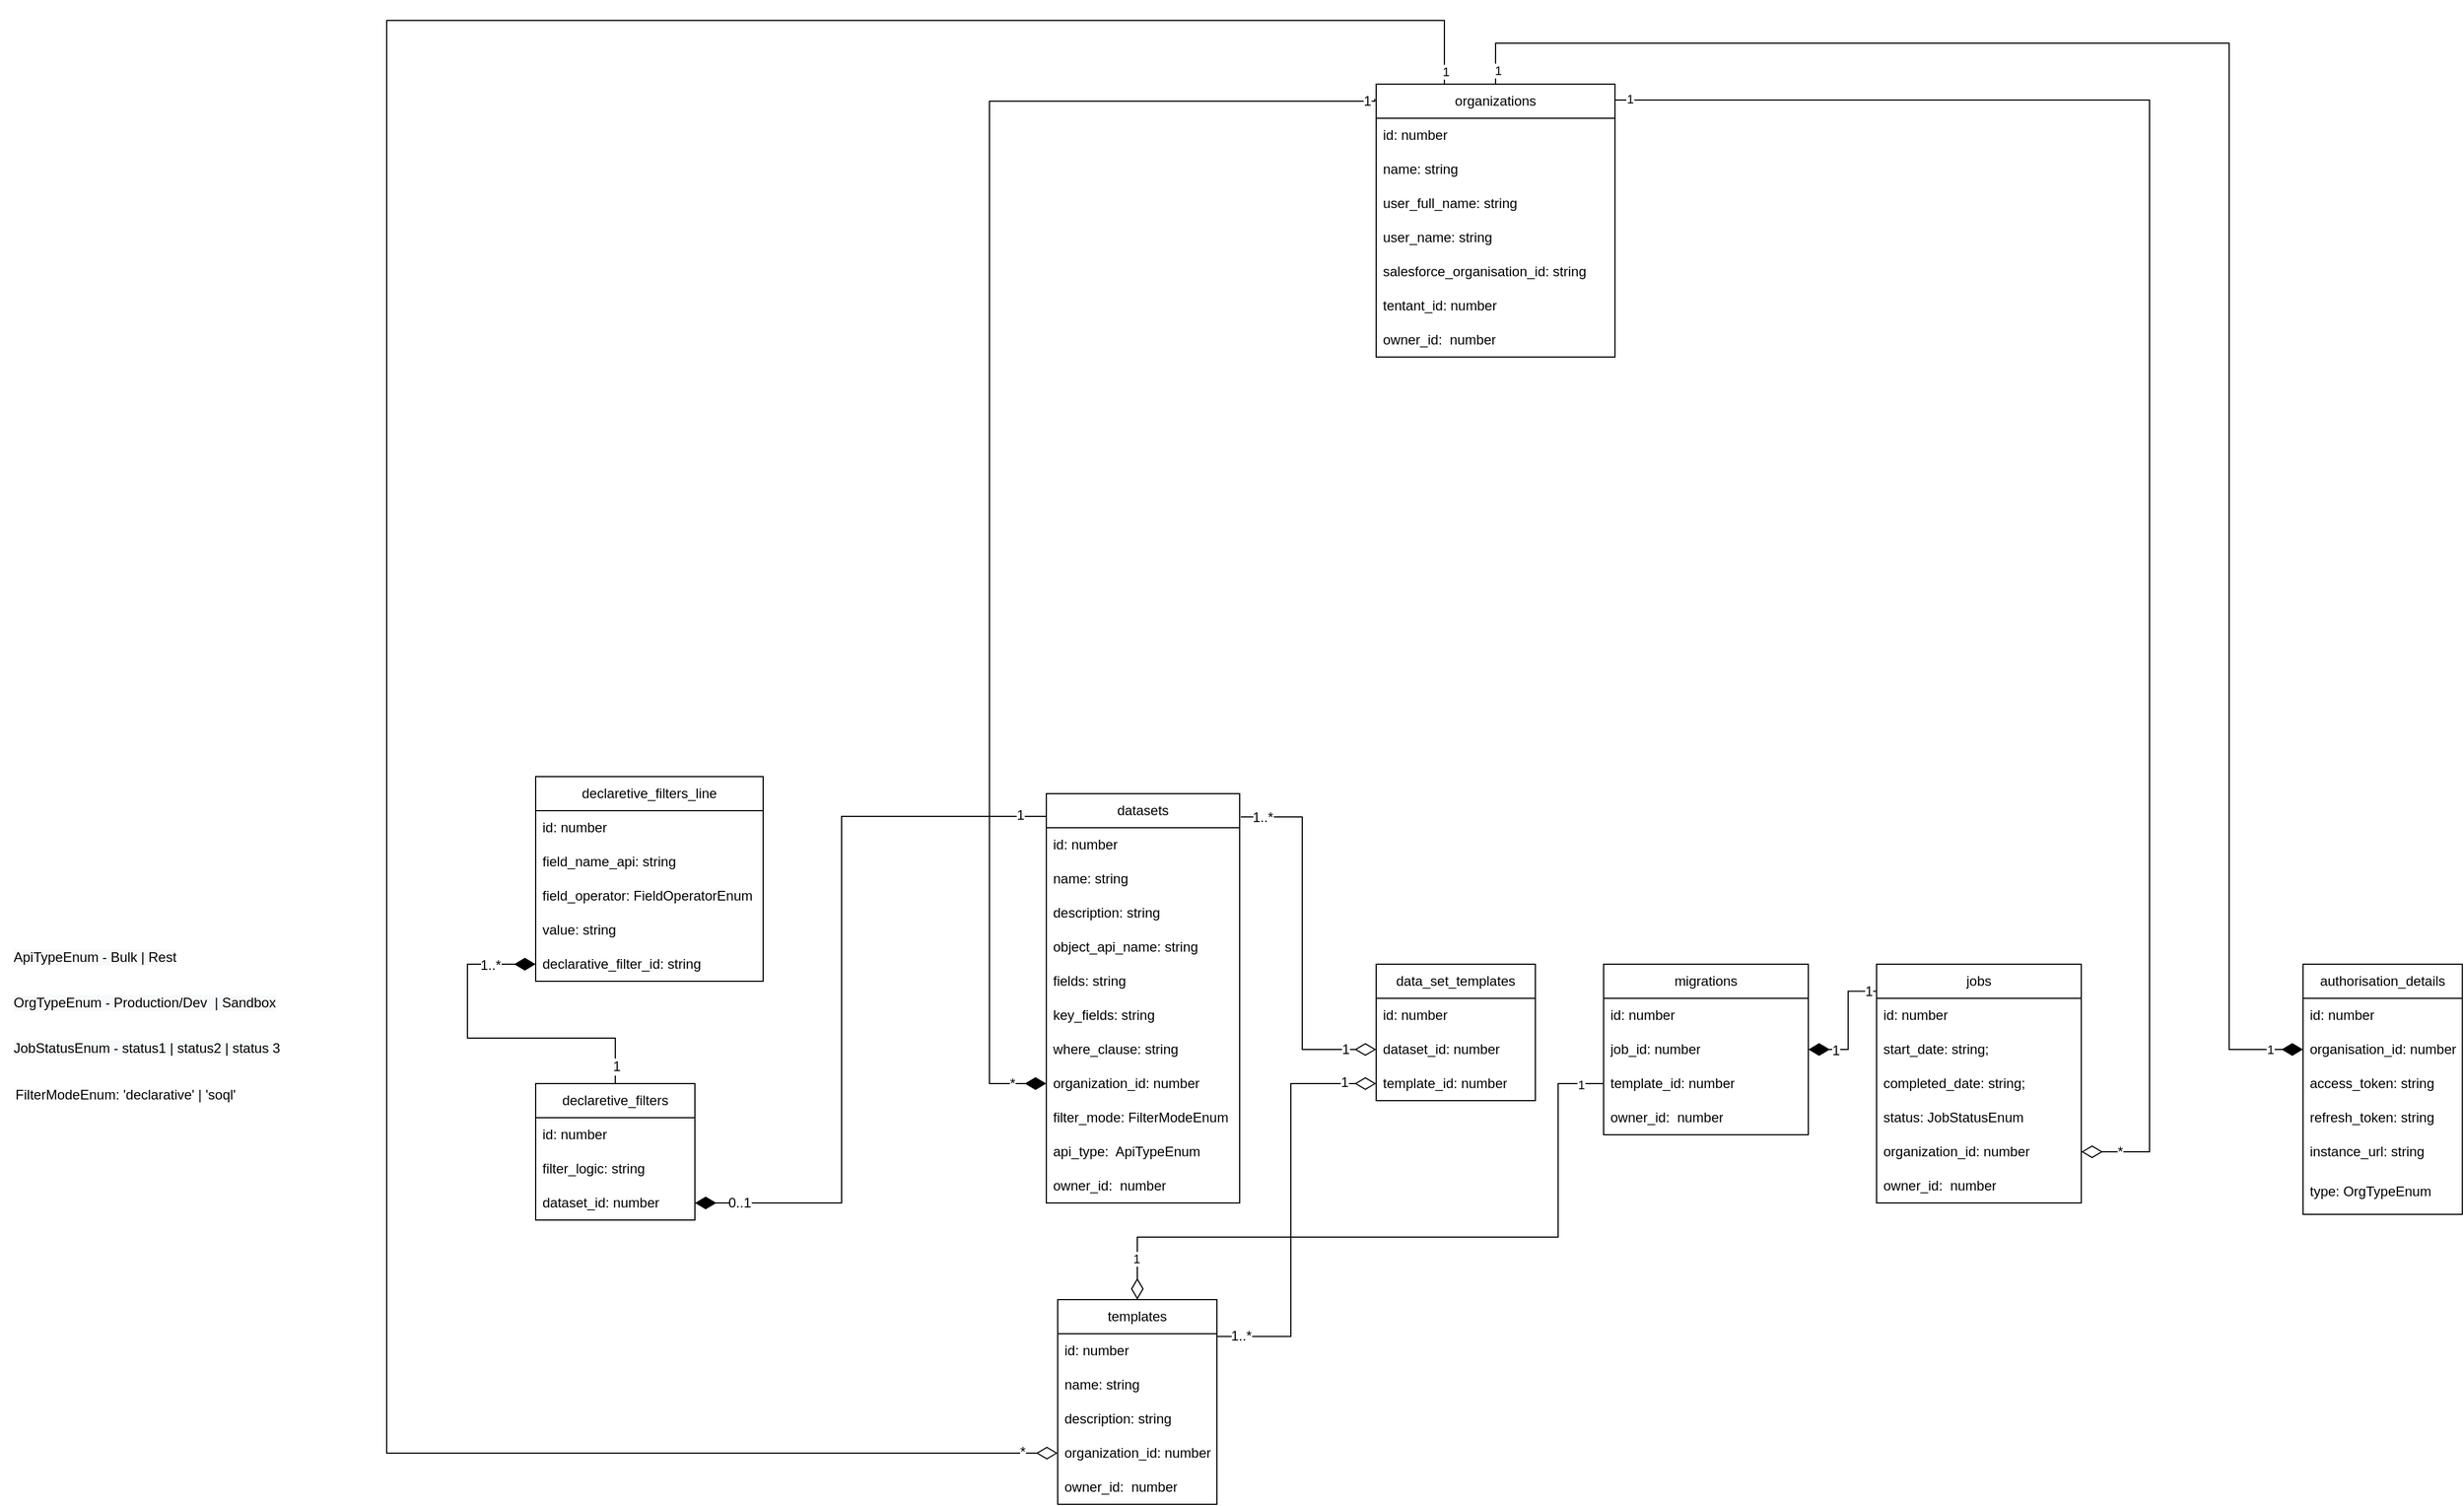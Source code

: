 <mxfile version="20.5.3" type="github">
  <diagram name="Page-1" id="e7e014a7-5840-1c2e-5031-d8a46d1fe8dd">
    <mxGraphModel dx="3835" dy="4944" grid="1" gridSize="10" guides="1" tooltips="1" connect="1" arrows="1" fold="1" page="1" pageScale="1" pageWidth="1169" pageHeight="826" background="#FFFFFF" math="0" shadow="0">
      <root>
        <mxCell id="0" />
        <mxCell id="1" parent="0" />
        <mxCell id="zXjXQGAB1eJmzjoNLeGS-54" style="edgeStyle=orthogonalEdgeStyle;rounded=0;orthogonalLoop=1;jettySize=auto;html=1;entryX=0;entryY=0.5;entryDx=0;entryDy=0;exitX=1.006;exitY=0.057;exitDx=0;exitDy=0;exitPerimeter=0;endArrow=diamondThin;endFill=0;endSize=16;" parent="1" source="zXjXQGAB1eJmzjoNLeGS-1" target="zXjXQGAB1eJmzjoNLeGS-10" edge="1">
          <mxGeometry relative="1" as="geometry" />
        </mxCell>
        <mxCell id="zXjXQGAB1eJmzjoNLeGS-259" value="1" style="edgeLabel;html=1;align=center;verticalAlign=middle;resizable=0;points=[];fontSize=12;" parent="zXjXQGAB1eJmzjoNLeGS-54" vertex="1" connectable="0">
          <mxGeometry x="0.83" relative="1" as="geometry">
            <mxPoint as="offset" />
          </mxGeometry>
        </mxCell>
        <mxCell id="zXjXQGAB1eJmzjoNLeGS-265" value="1..*" style="edgeLabel;html=1;align=center;verticalAlign=middle;resizable=0;points=[];fontSize=12;" parent="zXjXQGAB1eJmzjoNLeGS-54" vertex="1" connectable="0">
          <mxGeometry x="-0.936" relative="1" as="geometry">
            <mxPoint x="8" as="offset" />
          </mxGeometry>
        </mxCell>
        <mxCell id="zXjXQGAB1eJmzjoNLeGS-239" style="edgeStyle=orthogonalEdgeStyle;rounded=0;orthogonalLoop=1;jettySize=auto;html=1;entryX=1;entryY=0.5;entryDx=0;entryDy=0;strokeWidth=1;fontSize=12;endArrow=diamondThin;endFill=1;endSize=16;" parent="1" source="zXjXQGAB1eJmzjoNLeGS-1" target="zXjXQGAB1eJmzjoNLeGS-218" edge="1">
          <mxGeometry relative="1" as="geometry">
            <Array as="points">
              <mxPoint x="-840" y="-2610" />
              <mxPoint x="-840" y="-2270" />
            </Array>
          </mxGeometry>
        </mxCell>
        <mxCell id="zXjXQGAB1eJmzjoNLeGS-263" value="0..1" style="edgeLabel;html=1;align=center;verticalAlign=middle;resizable=0;points=[];fontSize=12;" parent="zXjXQGAB1eJmzjoNLeGS-239" vertex="1" connectable="0">
          <mxGeometry x="0.868" y="-1" relative="1" as="geometry">
            <mxPoint x="-4" y="1" as="offset" />
          </mxGeometry>
        </mxCell>
        <mxCell id="zXjXQGAB1eJmzjoNLeGS-264" value="1" style="edgeLabel;html=1;align=center;verticalAlign=middle;resizable=0;points=[];fontSize=12;" parent="zXjXQGAB1eJmzjoNLeGS-239" vertex="1" connectable="0">
          <mxGeometry x="-0.898" y="-1" relative="1" as="geometry">
            <mxPoint x="10" as="offset" />
          </mxGeometry>
        </mxCell>
        <mxCell id="zXjXQGAB1eJmzjoNLeGS-1" value="datasets" style="swimlane;fontStyle=0;childLayout=stackLayout;horizontal=1;startSize=30;horizontalStack=0;resizeParent=1;resizeParentMax=0;resizeLast=0;collapsible=1;marginBottom=0;whiteSpace=wrap;html=1;strokeColor=default;" parent="1" vertex="1">
          <mxGeometry x="-660" y="-2630" width="170" height="360" as="geometry">
            <mxRectangle x="-750" y="-2430" width="180" height="30" as="alternateBounds" />
          </mxGeometry>
        </mxCell>
        <mxCell id="zXjXQGAB1eJmzjoNLeGS-3" value="id: number" style="text;strokeColor=none;fillColor=none;align=left;verticalAlign=middle;spacingLeft=4;spacingRight=4;overflow=hidden;points=[[0,0.5],[1,0.5]];portConstraint=eastwest;rotatable=0;whiteSpace=wrap;html=1;" parent="zXjXQGAB1eJmzjoNLeGS-1" vertex="1">
          <mxGeometry y="30" width="170" height="30" as="geometry" />
        </mxCell>
        <mxCell id="zXjXQGAB1eJmzjoNLeGS-4" value="name: string" style="text;strokeColor=none;fillColor=none;align=left;verticalAlign=middle;spacingLeft=4;spacingRight=4;overflow=hidden;points=[[0,0.5],[1,0.5]];portConstraint=eastwest;rotatable=0;whiteSpace=wrap;html=1;" parent="zXjXQGAB1eJmzjoNLeGS-1" vertex="1">
          <mxGeometry y="60" width="170" height="30" as="geometry" />
        </mxCell>
        <mxCell id="zXjXQGAB1eJmzjoNLeGS-35" value="description: string" style="text;strokeColor=none;fillColor=none;align=left;verticalAlign=middle;spacingLeft=4;spacingRight=4;overflow=hidden;points=[[0,0.5],[1,0.5]];portConstraint=eastwest;rotatable=0;whiteSpace=wrap;html=1;" parent="zXjXQGAB1eJmzjoNLeGS-1" vertex="1">
          <mxGeometry y="90" width="170" height="30" as="geometry" />
        </mxCell>
        <mxCell id="zXjXQGAB1eJmzjoNLeGS-34" value="object_api_name: string&amp;nbsp;" style="text;strokeColor=none;fillColor=none;align=left;verticalAlign=middle;spacingLeft=4;spacingRight=4;overflow=hidden;points=[[0,0.5],[1,0.5]];portConstraint=eastwest;rotatable=0;whiteSpace=wrap;html=1;" parent="zXjXQGAB1eJmzjoNLeGS-1" vertex="1">
          <mxGeometry y="120" width="170" height="30" as="geometry" />
        </mxCell>
        <mxCell id="zXjXQGAB1eJmzjoNLeGS-32" value="fields: string" style="text;strokeColor=none;fillColor=none;align=left;verticalAlign=middle;spacingLeft=4;spacingRight=4;overflow=hidden;points=[[0,0.5],[1,0.5]];portConstraint=eastwest;rotatable=0;whiteSpace=wrap;html=1;" parent="zXjXQGAB1eJmzjoNLeGS-1" vertex="1">
          <mxGeometry y="150" width="170" height="30" as="geometry" />
        </mxCell>
        <mxCell id="zXjXQGAB1eJmzjoNLeGS-214" value="key_fields: string" style="text;strokeColor=none;fillColor=none;align=left;verticalAlign=middle;spacingLeft=4;spacingRight=4;overflow=hidden;points=[[0,0.5],[1,0.5]];portConstraint=eastwest;rotatable=0;whiteSpace=wrap;html=1;" parent="zXjXQGAB1eJmzjoNLeGS-1" vertex="1">
          <mxGeometry y="180" width="170" height="30" as="geometry" />
        </mxCell>
        <mxCell id="zXjXQGAB1eJmzjoNLeGS-36" value="where_clause: string" style="text;strokeColor=none;fillColor=none;align=left;verticalAlign=middle;spacingLeft=4;spacingRight=4;overflow=hidden;points=[[0,0.5],[1,0.5]];portConstraint=eastwest;rotatable=0;whiteSpace=wrap;html=1;" parent="zXjXQGAB1eJmzjoNLeGS-1" vertex="1">
          <mxGeometry y="210" width="170" height="30" as="geometry" />
        </mxCell>
        <mxCell id="zXjXQGAB1eJmzjoNLeGS-76" value="organization_id: number" style="text;strokeColor=none;fillColor=none;align=left;verticalAlign=middle;spacingLeft=4;spacingRight=4;overflow=hidden;points=[[0,0.5],[1,0.5]];portConstraint=eastwest;rotatable=0;whiteSpace=wrap;html=1;" parent="zXjXQGAB1eJmzjoNLeGS-1" vertex="1">
          <mxGeometry y="240" width="170" height="30" as="geometry" />
        </mxCell>
        <mxCell id="zXjXQGAB1eJmzjoNLeGS-43" value="filter_mode: FilterModeEnum" style="text;strokeColor=none;fillColor=none;align=left;verticalAlign=middle;spacingLeft=4;spacingRight=4;overflow=hidden;points=[[0,0.5],[1,0.5]];portConstraint=eastwest;rotatable=0;whiteSpace=wrap;html=1;" parent="zXjXQGAB1eJmzjoNLeGS-1" vertex="1">
          <mxGeometry y="270" width="170" height="30" as="geometry" />
        </mxCell>
        <mxCell id="zXjXQGAB1eJmzjoNLeGS-38" value="api_type:&amp;nbsp; ApiTypeEnum" style="text;strokeColor=none;fillColor=none;align=left;verticalAlign=middle;spacingLeft=4;spacingRight=4;overflow=hidden;points=[[0,0.5],[1,0.5]];portConstraint=eastwest;rotatable=0;whiteSpace=wrap;html=1;" parent="zXjXQGAB1eJmzjoNLeGS-1" vertex="1">
          <mxGeometry y="300" width="170" height="30" as="geometry" />
        </mxCell>
        <mxCell id="zXjXQGAB1eJmzjoNLeGS-188" value="owner_id:&amp;nbsp; number" style="text;strokeColor=none;fillColor=none;align=left;verticalAlign=middle;spacingLeft=4;spacingRight=4;overflow=hidden;points=[[0,0.5],[1,0.5]];portConstraint=eastwest;rotatable=0;whiteSpace=wrap;html=1;" parent="zXjXQGAB1eJmzjoNLeGS-1" vertex="1">
          <mxGeometry y="330" width="170" height="30" as="geometry" />
        </mxCell>
        <mxCell id="zXjXQGAB1eJmzjoNLeGS-55" style="edgeStyle=orthogonalEdgeStyle;rounded=0;orthogonalLoop=1;jettySize=auto;html=1;entryX=0;entryY=0.5;entryDx=0;entryDy=0;exitX=0.996;exitY=0.18;exitDx=0;exitDy=0;exitPerimeter=0;endArrow=diamondThin;endFill=0;endSize=16;" parent="1" source="zXjXQGAB1eJmzjoNLeGS-5" target="zXjXQGAB1eJmzjoNLeGS-39" edge="1">
          <mxGeometry relative="1" as="geometry" />
        </mxCell>
        <mxCell id="zXjXQGAB1eJmzjoNLeGS-260" value="1" style="edgeLabel;html=1;align=center;verticalAlign=middle;resizable=0;points=[];fontSize=12;" parent="zXjXQGAB1eJmzjoNLeGS-55" vertex="1" connectable="0">
          <mxGeometry x="0.847" y="1" relative="1" as="geometry">
            <mxPoint as="offset" />
          </mxGeometry>
        </mxCell>
        <mxCell id="zXjXQGAB1eJmzjoNLeGS-268" value="1..*" style="edgeLabel;html=1;align=center;verticalAlign=middle;resizable=0;points=[];fontSize=12;" parent="zXjXQGAB1eJmzjoNLeGS-55" vertex="1" connectable="0">
          <mxGeometry x="-0.923" y="1" relative="1" as="geometry">
            <mxPoint x="7" as="offset" />
          </mxGeometry>
        </mxCell>
        <mxCell id="zXjXQGAB1eJmzjoNLeGS-5" value="templates" style="swimlane;fontStyle=0;childLayout=stackLayout;horizontal=1;startSize=30;horizontalStack=0;resizeParent=1;resizeParentMax=0;resizeLast=0;collapsible=1;marginBottom=0;whiteSpace=wrap;html=1;strokeColor=default;" parent="1" vertex="1">
          <mxGeometry x="-650" y="-2185" width="140" height="180" as="geometry">
            <mxRectangle x="-760" y="-2170" width="180" height="30" as="alternateBounds" />
          </mxGeometry>
        </mxCell>
        <mxCell id="zXjXQGAB1eJmzjoNLeGS-6" value="id: number" style="text;strokeColor=none;fillColor=none;align=left;verticalAlign=middle;spacingLeft=4;spacingRight=4;overflow=hidden;points=[[0,0.5],[1,0.5]];portConstraint=eastwest;rotatable=0;whiteSpace=wrap;html=1;" parent="zXjXQGAB1eJmzjoNLeGS-5" vertex="1">
          <mxGeometry y="30" width="140" height="30" as="geometry" />
        </mxCell>
        <mxCell id="zXjXQGAB1eJmzjoNLeGS-7" value="name: string" style="text;strokeColor=none;fillColor=none;align=left;verticalAlign=middle;spacingLeft=4;spacingRight=4;overflow=hidden;points=[[0,0.5],[1,0.5]];portConstraint=eastwest;rotatable=0;whiteSpace=wrap;html=1;" parent="zXjXQGAB1eJmzjoNLeGS-5" vertex="1">
          <mxGeometry y="60" width="140" height="30" as="geometry" />
        </mxCell>
        <mxCell id="zXjXQGAB1eJmzjoNLeGS-138" value="description: string" style="text;strokeColor=none;fillColor=none;align=left;verticalAlign=middle;spacingLeft=4;spacingRight=4;overflow=hidden;points=[[0,0.5],[1,0.5]];portConstraint=eastwest;rotatable=0;whiteSpace=wrap;html=1;" parent="zXjXQGAB1eJmzjoNLeGS-5" vertex="1">
          <mxGeometry y="90" width="140" height="30" as="geometry" />
        </mxCell>
        <mxCell id="zXjXQGAB1eJmzjoNLeGS-184" value="organization_id: number" style="text;strokeColor=none;fillColor=none;align=left;verticalAlign=middle;spacingLeft=4;spacingRight=4;overflow=hidden;points=[[0,0.5],[1,0.5]];portConstraint=eastwest;rotatable=0;whiteSpace=wrap;html=1;" parent="zXjXQGAB1eJmzjoNLeGS-5" vertex="1">
          <mxGeometry y="120" width="140" height="30" as="geometry" />
        </mxCell>
        <mxCell id="zXjXQGAB1eJmzjoNLeGS-195" value="owner_id:&amp;nbsp; number" style="text;strokeColor=none;fillColor=none;align=left;verticalAlign=middle;spacingLeft=4;spacingRight=4;overflow=hidden;points=[[0,0.5],[1,0.5]];portConstraint=eastwest;rotatable=0;whiteSpace=wrap;html=1;" parent="zXjXQGAB1eJmzjoNLeGS-5" vertex="1">
          <mxGeometry y="150" width="140" height="30" as="geometry" />
        </mxCell>
        <mxCell id="zXjXQGAB1eJmzjoNLeGS-8" value="data_set_templates" style="swimlane;fontStyle=0;childLayout=stackLayout;horizontal=1;startSize=30;horizontalStack=0;resizeParent=1;resizeParentMax=0;resizeLast=0;collapsible=1;marginBottom=0;whiteSpace=wrap;html=1;strokeColor=default;" parent="1" vertex="1">
          <mxGeometry x="-370" y="-2480" width="140" height="120" as="geometry">
            <mxRectangle x="-460" y="-2330" width="180" height="30" as="alternateBounds" />
          </mxGeometry>
        </mxCell>
        <mxCell id="zXjXQGAB1eJmzjoNLeGS-9" value="id: number" style="text;strokeColor=none;fillColor=none;align=left;verticalAlign=middle;spacingLeft=4;spacingRight=4;overflow=hidden;points=[[0,0.5],[1,0.5]];portConstraint=eastwest;rotatable=0;whiteSpace=wrap;html=1;" parent="zXjXQGAB1eJmzjoNLeGS-8" vertex="1">
          <mxGeometry y="30" width="140" height="30" as="geometry" />
        </mxCell>
        <mxCell id="zXjXQGAB1eJmzjoNLeGS-10" value="dataset_id: number" style="text;strokeColor=none;fillColor=none;align=left;verticalAlign=middle;spacingLeft=4;spacingRight=4;overflow=hidden;points=[[0,0.5],[1,0.5]];portConstraint=eastwest;rotatable=0;whiteSpace=wrap;html=1;" parent="zXjXQGAB1eJmzjoNLeGS-8" vertex="1">
          <mxGeometry y="60" width="140" height="30" as="geometry" />
        </mxCell>
        <mxCell id="zXjXQGAB1eJmzjoNLeGS-39" value="template_id: number" style="text;strokeColor=none;fillColor=none;align=left;verticalAlign=middle;spacingLeft=4;spacingRight=4;overflow=hidden;points=[[0,0.5],[1,0.5]];portConstraint=eastwest;rotatable=0;whiteSpace=wrap;html=1;" parent="zXjXQGAB1eJmzjoNLeGS-8" vertex="1">
          <mxGeometry y="90" width="140" height="30" as="geometry" />
        </mxCell>
        <mxCell id="zXjXQGAB1eJmzjoNLeGS-147" style="edgeStyle=orthogonalEdgeStyle;rounded=0;orthogonalLoop=1;jettySize=auto;html=1;entryX=1;entryY=0.5;entryDx=0;entryDy=0;strokeWidth=1;fontSize=12;endArrow=diamondThin;endFill=1;endSize=16;exitX=-0.003;exitY=0.113;exitDx=0;exitDy=0;exitPerimeter=0;" parent="1" source="zXjXQGAB1eJmzjoNLeGS-11" target="zXjXQGAB1eJmzjoNLeGS-83" edge="1">
          <mxGeometry relative="1" as="geometry" />
        </mxCell>
        <mxCell id="zXjXQGAB1eJmzjoNLeGS-254" value="1" style="edgeLabel;html=1;align=center;verticalAlign=middle;resizable=0;points=[];fontSize=12;" parent="zXjXQGAB1eJmzjoNLeGS-147" vertex="1" connectable="0">
          <mxGeometry x="-0.872" relative="1" as="geometry">
            <mxPoint as="offset" />
          </mxGeometry>
        </mxCell>
        <mxCell id="zXjXQGAB1eJmzjoNLeGS-255" value="1" style="edgeLabel;html=1;align=center;verticalAlign=middle;resizable=0;points=[];fontSize=12;" parent="zXjXQGAB1eJmzjoNLeGS-147" vertex="1" connectable="0">
          <mxGeometry x="0.575" y="1" relative="1" as="geometry">
            <mxPoint as="offset" />
          </mxGeometry>
        </mxCell>
        <mxCell id="zXjXQGAB1eJmzjoNLeGS-11" value="jobs" style="swimlane;fontStyle=0;childLayout=stackLayout;horizontal=1;startSize=30;horizontalStack=0;resizeParent=1;resizeParentMax=0;resizeLast=0;collapsible=1;marginBottom=0;whiteSpace=wrap;html=1;strokeColor=default;" parent="1" vertex="1">
          <mxGeometry x="70" y="-2480" width="180" height="210" as="geometry">
            <mxRectangle x="-180" y="-2360" width="180" height="30" as="alternateBounds" />
          </mxGeometry>
        </mxCell>
        <mxCell id="zXjXQGAB1eJmzjoNLeGS-12" value="id: number" style="text;strokeColor=none;fillColor=none;align=left;verticalAlign=middle;spacingLeft=4;spacingRight=4;overflow=hidden;points=[[0,0.5],[1,0.5]];portConstraint=eastwest;rotatable=0;whiteSpace=wrap;html=1;" parent="zXjXQGAB1eJmzjoNLeGS-11" vertex="1">
          <mxGeometry y="30" width="180" height="30" as="geometry" />
        </mxCell>
        <mxCell id="zXjXQGAB1eJmzjoNLeGS-120" value="start_date: string;" style="text;strokeColor=none;fillColor=none;align=left;verticalAlign=middle;spacingLeft=4;spacingRight=4;overflow=hidden;points=[[0,0.5],[1,0.5]];portConstraint=eastwest;rotatable=0;whiteSpace=wrap;html=1;" parent="zXjXQGAB1eJmzjoNLeGS-11" vertex="1">
          <mxGeometry y="60" width="180" height="30" as="geometry" />
        </mxCell>
        <mxCell id="zXjXQGAB1eJmzjoNLeGS-13" value="completed_date: string;" style="text;strokeColor=none;fillColor=none;align=left;verticalAlign=middle;spacingLeft=4;spacingRight=4;overflow=hidden;points=[[0,0.5],[1,0.5]];portConstraint=eastwest;rotatable=0;whiteSpace=wrap;html=1;" parent="zXjXQGAB1eJmzjoNLeGS-11" vertex="1">
          <mxGeometry y="90" width="180" height="30" as="geometry" />
        </mxCell>
        <mxCell id="zXjXQGAB1eJmzjoNLeGS-42" value="status: JobStatusEnum" style="text;strokeColor=none;fillColor=none;align=left;verticalAlign=middle;spacingLeft=4;spacingRight=4;overflow=hidden;points=[[0,0.5],[1,0.5]];portConstraint=eastwest;rotatable=0;whiteSpace=wrap;html=1;" parent="zXjXQGAB1eJmzjoNLeGS-11" vertex="1">
          <mxGeometry y="120" width="180" height="30" as="geometry" />
        </mxCell>
        <mxCell id="zXjXQGAB1eJmzjoNLeGS-175" value="organization_id: number" style="text;strokeColor=none;fillColor=none;align=left;verticalAlign=middle;spacingLeft=4;spacingRight=4;overflow=hidden;points=[[0,0.5],[1,0.5]];portConstraint=eastwest;rotatable=0;whiteSpace=wrap;html=1;" parent="zXjXQGAB1eJmzjoNLeGS-11" vertex="1">
          <mxGeometry y="150" width="180" height="30" as="geometry" />
        </mxCell>
        <mxCell id="zXjXQGAB1eJmzjoNLeGS-199" value="owner_id:&amp;nbsp; number" style="text;strokeColor=none;fillColor=none;align=left;verticalAlign=middle;spacingLeft=4;spacingRight=4;overflow=hidden;points=[[0,0.5],[1,0.5]];portConstraint=eastwest;rotatable=0;whiteSpace=wrap;html=1;" parent="zXjXQGAB1eJmzjoNLeGS-11" vertex="1">
          <mxGeometry y="180" width="180" height="30" as="geometry" />
        </mxCell>
        <mxCell id="zXjXQGAB1eJmzjoNLeGS-176" style="edgeStyle=orthogonalEdgeStyle;rounded=0;orthogonalLoop=1;jettySize=auto;html=1;entryX=1;entryY=0.5;entryDx=0;entryDy=0;strokeWidth=1;fontSize=12;endArrow=diamondThin;endFill=0;endSize=16;exitX=1;exitY=0;exitDx=0;exitDy=0;" parent="1" source="zXjXQGAB1eJmzjoNLeGS-14" target="zXjXQGAB1eJmzjoNLeGS-175" edge="1">
          <mxGeometry relative="1" as="geometry">
            <Array as="points">
              <mxPoint x="-220" y="-3240" />
              <mxPoint x="310" y="-3240" />
              <mxPoint x="310" y="-2315" />
            </Array>
          </mxGeometry>
        </mxCell>
        <mxCell id="zXjXQGAB1eJmzjoNLeGS-249" value="*" style="edgeLabel;html=1;align=center;verticalAlign=middle;resizable=0;points=[];fontSize=12;" parent="zXjXQGAB1eJmzjoNLeGS-176" vertex="1" connectable="0">
          <mxGeometry x="0.957" relative="1" as="geometry">
            <mxPoint as="offset" />
          </mxGeometry>
        </mxCell>
        <mxCell id="YfnK0ynVufM1lqUL4zJp-10" value="1" style="edgeLabel;html=1;align=center;verticalAlign=middle;resizable=0;points=[];" vertex="1" connectable="0" parent="zXjXQGAB1eJmzjoNLeGS-176">
          <mxGeometry x="-0.815" y="1" relative="1" as="geometry">
            <mxPoint as="offset" />
          </mxGeometry>
        </mxCell>
        <mxCell id="zXjXQGAB1eJmzjoNLeGS-185" style="edgeStyle=orthogonalEdgeStyle;rounded=0;orthogonalLoop=1;jettySize=auto;html=1;entryX=0;entryY=0.5;entryDx=0;entryDy=0;strokeWidth=1;fontSize=12;endArrow=diamondThin;endFill=0;endSize=16;exitX=0.398;exitY=0;exitDx=0;exitDy=0;exitPerimeter=0;" parent="1" source="zXjXQGAB1eJmzjoNLeGS-14" target="zXjXQGAB1eJmzjoNLeGS-184" edge="1">
          <mxGeometry relative="1" as="geometry">
            <Array as="points">
              <mxPoint x="-310" y="-3310" />
              <mxPoint x="-1240" y="-3310" />
              <mxPoint x="-1240" y="-2050" />
            </Array>
          </mxGeometry>
        </mxCell>
        <mxCell id="zXjXQGAB1eJmzjoNLeGS-247" value="*" style="edgeLabel;html=1;align=center;verticalAlign=middle;resizable=0;points=[];fontSize=12;" parent="zXjXQGAB1eJmzjoNLeGS-185" vertex="1" connectable="0">
          <mxGeometry x="0.978" y="1" relative="1" as="geometry">
            <mxPoint as="offset" />
          </mxGeometry>
        </mxCell>
        <mxCell id="YfnK0ynVufM1lqUL4zJp-7" value="1" style="edgeLabel;html=1;align=center;verticalAlign=middle;resizable=0;points=[];" vertex="1" connectable="0" parent="zXjXQGAB1eJmzjoNLeGS-185">
          <mxGeometry x="-0.976" y="-1" relative="1" as="geometry">
            <mxPoint as="offset" />
          </mxGeometry>
        </mxCell>
        <mxCell id="YfnK0ynVufM1lqUL4zJp-6" style="edgeStyle=orthogonalEdgeStyle;rounded=0;orthogonalLoop=1;jettySize=auto;html=1;entryX=0;entryY=0.5;entryDx=0;entryDy=0;endArrow=diamondThin;endFill=1;endSize=16;exitX=0.5;exitY=0;exitDx=0;exitDy=0;" edge="1" parent="1" source="zXjXQGAB1eJmzjoNLeGS-14" target="zXjXQGAB1eJmzjoNLeGS-177">
          <mxGeometry relative="1" as="geometry">
            <Array as="points">
              <mxPoint x="-265" y="-3290" />
              <mxPoint x="380" y="-3290" />
              <mxPoint x="380" y="-2405" />
            </Array>
          </mxGeometry>
        </mxCell>
        <mxCell id="YfnK0ynVufM1lqUL4zJp-8" value="1" style="edgeLabel;html=1;align=center;verticalAlign=middle;resizable=0;points=[];" vertex="1" connectable="0" parent="YfnK0ynVufM1lqUL4zJp-6">
          <mxGeometry x="-0.985" y="-2" relative="1" as="geometry">
            <mxPoint as="offset" />
          </mxGeometry>
        </mxCell>
        <mxCell id="YfnK0ynVufM1lqUL4zJp-9" value="1" style="edgeLabel;html=1;align=center;verticalAlign=middle;resizable=0;points=[];" vertex="1" connectable="0" parent="YfnK0ynVufM1lqUL4zJp-6">
          <mxGeometry x="0.964" relative="1" as="geometry">
            <mxPoint as="offset" />
          </mxGeometry>
        </mxCell>
        <mxCell id="zXjXQGAB1eJmzjoNLeGS-14" value="organizations" style="swimlane;fontStyle=0;childLayout=stackLayout;horizontal=1;startSize=30;horizontalStack=0;resizeParent=1;resizeParentMax=0;resizeLast=0;collapsible=1;marginBottom=0;whiteSpace=wrap;html=1;strokeColor=default;" parent="1" vertex="1">
          <mxGeometry x="-370" y="-3254" width="210" height="240" as="geometry">
            <mxRectangle x="90" y="-2360" width="180" height="30" as="alternateBounds" />
          </mxGeometry>
        </mxCell>
        <mxCell id="zXjXQGAB1eJmzjoNLeGS-15" value="id: number" style="text;strokeColor=none;fillColor=none;align=left;verticalAlign=middle;spacingLeft=4;spacingRight=4;overflow=hidden;points=[[0,0.5],[1,0.5]];portConstraint=eastwest;rotatable=0;whiteSpace=wrap;html=1;" parent="zXjXQGAB1eJmzjoNLeGS-14" vertex="1">
          <mxGeometry y="30" width="210" height="30" as="geometry" />
        </mxCell>
        <mxCell id="zXjXQGAB1eJmzjoNLeGS-16" value="name: string" style="text;strokeColor=none;fillColor=none;align=left;verticalAlign=middle;spacingLeft=4;spacingRight=4;overflow=hidden;points=[[0,0.5],[1,0.5]];portConstraint=eastwest;rotatable=0;whiteSpace=wrap;html=1;" parent="zXjXQGAB1eJmzjoNLeGS-14" vertex="1">
          <mxGeometry y="60" width="210" height="30" as="geometry" />
        </mxCell>
        <mxCell id="zXjXQGAB1eJmzjoNLeGS-21" value="user_full_name: string" style="text;strokeColor=none;fillColor=none;align=left;verticalAlign=middle;spacingLeft=4;spacingRight=4;overflow=hidden;points=[[0,0.5],[1,0.5]];portConstraint=eastwest;rotatable=0;whiteSpace=wrap;html=1;" parent="zXjXQGAB1eJmzjoNLeGS-14" vertex="1">
          <mxGeometry y="90" width="210" height="30" as="geometry" />
        </mxCell>
        <mxCell id="zXjXQGAB1eJmzjoNLeGS-33" value="user_name: string" style="text;strokeColor=none;fillColor=none;align=left;verticalAlign=middle;spacingLeft=4;spacingRight=4;overflow=hidden;points=[[0,0.5],[1,0.5]];portConstraint=eastwest;rotatable=0;whiteSpace=wrap;html=1;" parent="zXjXQGAB1eJmzjoNLeGS-14" vertex="1">
          <mxGeometry y="120" width="210" height="30" as="geometry" />
        </mxCell>
        <mxCell id="zXjXQGAB1eJmzjoNLeGS-22" value="salesforce_organisation_id: string" style="text;strokeColor=none;fillColor=none;align=left;verticalAlign=middle;spacingLeft=4;spacingRight=4;overflow=hidden;points=[[0,0.5],[1,0.5]];portConstraint=eastwest;rotatable=0;whiteSpace=wrap;html=1;" parent="zXjXQGAB1eJmzjoNLeGS-14" vertex="1">
          <mxGeometry y="150" width="210" height="30" as="geometry" />
        </mxCell>
        <mxCell id="zXjXQGAB1eJmzjoNLeGS-310" value="tentant_id: number" style="text;strokeColor=none;fillColor=none;align=left;verticalAlign=middle;spacingLeft=4;spacingRight=4;overflow=hidden;points=[[0,0.5],[1,0.5]];portConstraint=eastwest;rotatable=0;whiteSpace=wrap;html=1;" parent="zXjXQGAB1eJmzjoNLeGS-14" vertex="1">
          <mxGeometry y="180" width="210" height="30" as="geometry" />
        </mxCell>
        <mxCell id="zXjXQGAB1eJmzjoNLeGS-201" value="owner_id:&amp;nbsp; number" style="text;strokeColor=none;fillColor=none;align=left;verticalAlign=middle;spacingLeft=4;spacingRight=4;overflow=hidden;points=[[0,0.5],[1,0.5]];portConstraint=eastwest;rotatable=0;whiteSpace=wrap;html=1;" parent="zXjXQGAB1eJmzjoNLeGS-14" vertex="1">
          <mxGeometry y="210" width="210" height="30" as="geometry" />
        </mxCell>
        <mxCell id="zXjXQGAB1eJmzjoNLeGS-17" value="authorisation_details" style="swimlane;fontStyle=0;childLayout=stackLayout;horizontal=1;startSize=30;horizontalStack=0;resizeParent=1;resizeParentMax=0;resizeLast=0;collapsible=1;marginBottom=0;whiteSpace=wrap;html=1;strokeColor=default;" parent="1" vertex="1">
          <mxGeometry x="445" y="-2480" width="140" height="220" as="geometry">
            <mxRectangle x="100" y="-2120" width="180" height="30" as="alternateBounds" />
          </mxGeometry>
        </mxCell>
        <mxCell id="zXjXQGAB1eJmzjoNLeGS-19" value="id: number" style="text;strokeColor=none;fillColor=none;align=left;verticalAlign=middle;spacingLeft=4;spacingRight=4;overflow=hidden;points=[[0,0.5],[1,0.5]];portConstraint=eastwest;rotatable=0;whiteSpace=wrap;html=1;" parent="zXjXQGAB1eJmzjoNLeGS-17" vertex="1">
          <mxGeometry y="30" width="140" height="30" as="geometry" />
        </mxCell>
        <mxCell id="zXjXQGAB1eJmzjoNLeGS-177" value="organisation_id: number" style="text;strokeColor=none;fillColor=none;align=left;verticalAlign=middle;spacingLeft=4;spacingRight=4;overflow=hidden;points=[[0,0.5],[1,0.5]];portConstraint=eastwest;rotatable=0;whiteSpace=wrap;html=1;" parent="zXjXQGAB1eJmzjoNLeGS-17" vertex="1">
          <mxGeometry y="60" width="140" height="30" as="geometry" />
        </mxCell>
        <mxCell id="zXjXQGAB1eJmzjoNLeGS-24" value="access_token: string" style="text;strokeColor=none;fillColor=none;align=left;verticalAlign=middle;spacingLeft=4;spacingRight=4;overflow=hidden;points=[[0,0.5],[1,0.5]];portConstraint=eastwest;rotatable=0;whiteSpace=wrap;html=1;" parent="zXjXQGAB1eJmzjoNLeGS-17" vertex="1">
          <mxGeometry y="90" width="140" height="30" as="geometry" />
        </mxCell>
        <mxCell id="zXjXQGAB1eJmzjoNLeGS-29" value="refresh_token: string" style="text;strokeColor=none;fillColor=none;align=left;verticalAlign=middle;spacingLeft=4;spacingRight=4;overflow=hidden;points=[[0,0.5],[1,0.5]];portConstraint=eastwest;rotatable=0;whiteSpace=wrap;html=1;" parent="zXjXQGAB1eJmzjoNLeGS-17" vertex="1">
          <mxGeometry y="120" width="140" height="30" as="geometry" />
        </mxCell>
        <mxCell id="zXjXQGAB1eJmzjoNLeGS-27" value="instance_url: string" style="text;strokeColor=none;fillColor=none;align=left;verticalAlign=middle;spacingLeft=4;spacingRight=4;overflow=hidden;points=[[0,0.5],[1,0.5]];portConstraint=eastwest;rotatable=0;whiteSpace=wrap;html=1;" parent="zXjXQGAB1eJmzjoNLeGS-17" vertex="1">
          <mxGeometry y="150" width="140" height="30" as="geometry" />
        </mxCell>
        <mxCell id="zXjXQGAB1eJmzjoNLeGS-31" value="type: OrgTypeEnum" style="text;strokeColor=none;fillColor=none;align=left;verticalAlign=middle;spacingLeft=4;spacingRight=4;overflow=hidden;points=[[0,0.5],[1,0.5]];portConstraint=eastwest;rotatable=0;whiteSpace=wrap;html=1;" parent="zXjXQGAB1eJmzjoNLeGS-17" vertex="1">
          <mxGeometry y="180" width="140" height="40" as="geometry" />
        </mxCell>
        <mxCell id="zXjXQGAB1eJmzjoNLeGS-56" value="&lt;span style=&quot;color: rgb(0, 0, 0); font-family: Helvetica; font-size: 12px; font-style: normal; font-variant-ligatures: normal; font-variant-caps: normal; font-weight: 400; letter-spacing: normal; orphans: 2; text-align: left; text-indent: 0px; text-transform: none; widows: 2; word-spacing: 0px; -webkit-text-stroke-width: 0px; background-color: rgb(248, 249, 250); text-decoration-thickness: initial; text-decoration-style: initial; text-decoration-color: initial; float: none; display: inline !important;&quot;&gt;ApiTypeEnum - Bulk | Rest&lt;/span&gt;" style="text;whiteSpace=wrap;html=1;" parent="1" vertex="1">
          <mxGeometry x="-1570" y="-2500" width="180" height="40" as="geometry" />
        </mxCell>
        <mxCell id="zXjXQGAB1eJmzjoNLeGS-59" value="&lt;span style=&quot;color: rgb(0, 0, 0); font-family: Helvetica; font-size: 12px; font-style: normal; font-variant-ligatures: normal; font-variant-caps: normal; font-weight: 400; letter-spacing: normal; orphans: 2; text-align: left; text-indent: 0px; text-transform: none; widows: 2; word-spacing: 0px; -webkit-text-stroke-width: 0px; background-color: rgb(248, 249, 250); text-decoration-thickness: initial; text-decoration-style: initial; text-decoration-color: initial; float: none; display: inline !important;&quot;&gt;OrgTypeEnum - Production/Dev&amp;nbsp; | Sandbox&lt;/span&gt;" style="text;whiteSpace=wrap;html=1;" parent="1" vertex="1">
          <mxGeometry x="-1570" y="-2460" width="250" height="40" as="geometry" />
        </mxCell>
        <mxCell id="zXjXQGAB1eJmzjoNLeGS-66" value="&lt;span style=&quot;color: rgb(0, 0, 0); font-family: Helvetica; font-size: 12px; font-style: normal; font-variant-ligatures: normal; font-variant-caps: normal; font-weight: 400; letter-spacing: normal; orphans: 2; text-align: left; text-indent: 0px; text-transform: none; widows: 2; word-spacing: 0px; -webkit-text-stroke-width: 0px; background-color: rgb(248, 249, 250); text-decoration-thickness: initial; text-decoration-style: initial; text-decoration-color: initial; float: none; display: inline !important;&quot;&gt;JobStatusEnum - status1 | status2 | status 3&lt;/span&gt;" style="text;whiteSpace=wrap;html=1;fontSize=8;" parent="1" vertex="1">
          <mxGeometry x="-1570" y="-2420" width="250" height="40" as="geometry" />
        </mxCell>
        <mxCell id="zXjXQGAB1eJmzjoNLeGS-75" value="&lt;font style=&quot;font-size: 12px;&quot;&gt;&lt;span style=&quot;text-align: left;&quot;&gt;FilterModeEnum&lt;/span&gt;: &#39;declarative&#39; | &#39;soql&#39;&lt;/font&gt;" style="text;html=1;align=center;verticalAlign=middle;resizable=0;points=[];autosize=1;strokeColor=none;fillColor=none;fontSize=8;" parent="1" vertex="1">
          <mxGeometry x="-1580" y="-2380" width="220" height="30" as="geometry" />
        </mxCell>
        <mxCell id="zXjXQGAB1eJmzjoNLeGS-99" value="migrations" style="swimlane;fontStyle=0;childLayout=stackLayout;horizontal=1;startSize=30;horizontalStack=0;resizeParent=1;resizeParentMax=0;resizeLast=0;collapsible=1;marginBottom=0;whiteSpace=wrap;html=1;strokeColor=default;fontSize=12;" parent="1" vertex="1">
          <mxGeometry x="-170" y="-2480" width="180" height="150" as="geometry" />
        </mxCell>
        <mxCell id="zXjXQGAB1eJmzjoNLeGS-158" value="id: number" style="text;strokeColor=none;fillColor=none;align=left;verticalAlign=middle;spacingLeft=4;spacingRight=4;overflow=hidden;points=[[0,0.5],[1,0.5]];portConstraint=eastwest;rotatable=0;whiteSpace=wrap;html=1;" parent="zXjXQGAB1eJmzjoNLeGS-99" vertex="1">
          <mxGeometry y="30" width="180" height="30" as="geometry" />
        </mxCell>
        <mxCell id="zXjXQGAB1eJmzjoNLeGS-83" value="job_id: number" style="text;strokeColor=none;fillColor=none;align=left;verticalAlign=middle;spacingLeft=4;spacingRight=4;overflow=hidden;points=[[0,0.5],[1,0.5]];portConstraint=eastwest;rotatable=0;whiteSpace=wrap;html=1;" parent="zXjXQGAB1eJmzjoNLeGS-99" vertex="1">
          <mxGeometry y="60" width="180" height="30" as="geometry" />
        </mxCell>
        <mxCell id="zXjXQGAB1eJmzjoNLeGS-159" value="template_id: number" style="text;strokeColor=none;fillColor=none;align=left;verticalAlign=middle;spacingLeft=4;spacingRight=4;overflow=hidden;points=[[0,0.5],[1,0.5]];portConstraint=eastwest;rotatable=0;whiteSpace=wrap;html=1;" parent="zXjXQGAB1eJmzjoNLeGS-99" vertex="1">
          <mxGeometry y="90" width="180" height="30" as="geometry" />
        </mxCell>
        <mxCell id="zXjXQGAB1eJmzjoNLeGS-197" value="owner_id:&amp;nbsp; number" style="text;strokeColor=none;fillColor=none;align=left;verticalAlign=middle;spacingLeft=4;spacingRight=4;overflow=hidden;points=[[0,0.5],[1,0.5]];portConstraint=eastwest;rotatable=0;whiteSpace=wrap;html=1;" parent="zXjXQGAB1eJmzjoNLeGS-99" vertex="1">
          <mxGeometry y="120" width="180" height="30" as="geometry" />
        </mxCell>
        <mxCell id="zXjXQGAB1eJmzjoNLeGS-227" style="edgeStyle=orthogonalEdgeStyle;rounded=0;orthogonalLoop=1;jettySize=auto;html=1;entryX=0;entryY=0.5;entryDx=0;entryDy=0;strokeWidth=1;fontSize=12;endArrow=diamondThin;endFill=1;endSize=16;" parent="1" source="zXjXQGAB1eJmzjoNLeGS-215" target="zXjXQGAB1eJmzjoNLeGS-226" edge="1">
          <mxGeometry relative="1" as="geometry">
            <Array as="points">
              <mxPoint x="-1039" y="-2415" />
              <mxPoint x="-1169" y="-2415" />
              <mxPoint x="-1169" y="-2480" />
            </Array>
          </mxGeometry>
        </mxCell>
        <mxCell id="zXjXQGAB1eJmzjoNLeGS-261" value="1..*" style="edgeLabel;html=1;align=center;verticalAlign=middle;resizable=0;points=[];fontSize=12;" parent="zXjXQGAB1eJmzjoNLeGS-227" vertex="1" connectable="0">
          <mxGeometry x="0.788" y="-1" relative="1" as="geometry">
            <mxPoint x="-9" as="offset" />
          </mxGeometry>
        </mxCell>
        <mxCell id="zXjXQGAB1eJmzjoNLeGS-262" value="1" style="edgeLabel;html=1;align=center;verticalAlign=middle;resizable=0;points=[];fontSize=12;" parent="zXjXQGAB1eJmzjoNLeGS-227" vertex="1" connectable="0">
          <mxGeometry x="-0.898" y="-1" relative="1" as="geometry">
            <mxPoint as="offset" />
          </mxGeometry>
        </mxCell>
        <mxCell id="zXjXQGAB1eJmzjoNLeGS-215" value="declaretive_filters" style="swimlane;fontStyle=0;childLayout=stackLayout;horizontal=1;startSize=30;horizontalStack=0;resizeParent=1;resizeParentMax=0;resizeLast=0;collapsible=1;marginBottom=0;whiteSpace=wrap;html=1;strokeColor=default;" parent="1" vertex="1">
          <mxGeometry x="-1109" y="-2375" width="140" height="120" as="geometry">
            <mxRectangle x="-460" y="-2330" width="180" height="30" as="alternateBounds" />
          </mxGeometry>
        </mxCell>
        <mxCell id="zXjXQGAB1eJmzjoNLeGS-216" value="id: number" style="text;strokeColor=none;fillColor=none;align=left;verticalAlign=middle;spacingLeft=4;spacingRight=4;overflow=hidden;points=[[0,0.5],[1,0.5]];portConstraint=eastwest;rotatable=0;whiteSpace=wrap;html=1;" parent="zXjXQGAB1eJmzjoNLeGS-215" vertex="1">
          <mxGeometry y="30" width="140" height="30" as="geometry" />
        </mxCell>
        <mxCell id="zXjXQGAB1eJmzjoNLeGS-217" value="filter_logic: string" style="text;strokeColor=none;fillColor=none;align=left;verticalAlign=middle;spacingLeft=4;spacingRight=4;overflow=hidden;points=[[0,0.5],[1,0.5]];portConstraint=eastwest;rotatable=0;whiteSpace=wrap;html=1;" parent="zXjXQGAB1eJmzjoNLeGS-215" vertex="1">
          <mxGeometry y="60" width="140" height="30" as="geometry" />
        </mxCell>
        <mxCell id="zXjXQGAB1eJmzjoNLeGS-218" value="dataset_id: number" style="text;strokeColor=none;fillColor=none;align=left;verticalAlign=middle;spacingLeft=4;spacingRight=4;overflow=hidden;points=[[0,0.5],[1,0.5]];portConstraint=eastwest;rotatable=0;whiteSpace=wrap;html=1;" parent="zXjXQGAB1eJmzjoNLeGS-215" vertex="1">
          <mxGeometry y="90" width="140" height="30" as="geometry" />
        </mxCell>
        <mxCell id="zXjXQGAB1eJmzjoNLeGS-219" value="declaretive_filters_line" style="swimlane;fontStyle=0;childLayout=stackLayout;horizontal=1;startSize=30;horizontalStack=0;resizeParent=1;resizeParentMax=0;resizeLast=0;collapsible=1;marginBottom=0;whiteSpace=wrap;html=1;strokeColor=default;" parent="1" vertex="1">
          <mxGeometry x="-1109" y="-2645" width="200" height="180" as="geometry">
            <mxRectangle x="-460" y="-2330" width="180" height="30" as="alternateBounds" />
          </mxGeometry>
        </mxCell>
        <mxCell id="zXjXQGAB1eJmzjoNLeGS-220" value="id: number" style="text;strokeColor=none;fillColor=none;align=left;verticalAlign=middle;spacingLeft=4;spacingRight=4;overflow=hidden;points=[[0,0.5],[1,0.5]];portConstraint=eastwest;rotatable=0;whiteSpace=wrap;html=1;" parent="zXjXQGAB1eJmzjoNLeGS-219" vertex="1">
          <mxGeometry y="30" width="200" height="30" as="geometry" />
        </mxCell>
        <mxCell id="zXjXQGAB1eJmzjoNLeGS-221" value="field_name_api: string" style="text;strokeColor=none;fillColor=none;align=left;verticalAlign=middle;spacingLeft=4;spacingRight=4;overflow=hidden;points=[[0,0.5],[1,0.5]];portConstraint=eastwest;rotatable=0;whiteSpace=wrap;html=1;" parent="zXjXQGAB1eJmzjoNLeGS-219" vertex="1">
          <mxGeometry y="60" width="200" height="30" as="geometry" />
        </mxCell>
        <mxCell id="zXjXQGAB1eJmzjoNLeGS-222" value="field_operator: FieldOperatorEnum" style="text;strokeColor=none;fillColor=none;align=left;verticalAlign=middle;spacingLeft=4;spacingRight=4;overflow=hidden;points=[[0,0.5],[1,0.5]];portConstraint=eastwest;rotatable=0;whiteSpace=wrap;html=1;" parent="zXjXQGAB1eJmzjoNLeGS-219" vertex="1">
          <mxGeometry y="90" width="200" height="30" as="geometry" />
        </mxCell>
        <mxCell id="zXjXQGAB1eJmzjoNLeGS-225" value="value: string" style="text;strokeColor=none;fillColor=none;align=left;verticalAlign=middle;spacingLeft=4;spacingRight=4;overflow=hidden;points=[[0,0.5],[1,0.5]];portConstraint=eastwest;rotatable=0;whiteSpace=wrap;html=1;" parent="zXjXQGAB1eJmzjoNLeGS-219" vertex="1">
          <mxGeometry y="120" width="200" height="30" as="geometry" />
        </mxCell>
        <mxCell id="zXjXQGAB1eJmzjoNLeGS-226" value="declarative_filter_id: string" style="text;strokeColor=none;fillColor=none;align=left;verticalAlign=middle;spacingLeft=4;spacingRight=4;overflow=hidden;points=[[0,0.5],[1,0.5]];portConstraint=eastwest;rotatable=0;whiteSpace=wrap;html=1;" parent="zXjXQGAB1eJmzjoNLeGS-219" vertex="1">
          <mxGeometry y="150" width="200" height="30" as="geometry" />
        </mxCell>
        <mxCell id="zXjXQGAB1eJmzjoNLeGS-240" style="edgeStyle=orthogonalEdgeStyle;rounded=0;orthogonalLoop=1;jettySize=auto;html=1;entryX=0;entryY=0.5;entryDx=0;entryDy=0;strokeWidth=1;fontSize=12;endArrow=diamondThin;endFill=1;endSize=16;startArrow=none;exitX=-0.006;exitY=0.054;exitDx=0;exitDy=0;exitPerimeter=0;" parent="1" source="zXjXQGAB1eJmzjoNLeGS-14" target="zXjXQGAB1eJmzjoNLeGS-76" edge="1">
          <mxGeometry relative="1" as="geometry">
            <mxPoint x="-480" y="-3210" as="sourcePoint" />
            <Array as="points">
              <mxPoint x="-710" y="-3239" />
              <mxPoint x="-710" y="-2375" />
            </Array>
          </mxGeometry>
        </mxCell>
        <mxCell id="zXjXQGAB1eJmzjoNLeGS-244" value="1" style="edgeLabel;html=1;align=center;verticalAlign=middle;resizable=0;points=[];fontSize=12;" parent="zXjXQGAB1eJmzjoNLeGS-240" vertex="1" connectable="0">
          <mxGeometry x="-0.963" relative="1" as="geometry">
            <mxPoint x="14" as="offset" />
          </mxGeometry>
        </mxCell>
        <mxCell id="zXjXQGAB1eJmzjoNLeGS-245" value="*" style="edgeLabel;html=1;align=center;verticalAlign=middle;resizable=0;points=[];fontSize=12;" parent="zXjXQGAB1eJmzjoNLeGS-240" vertex="1" connectable="0">
          <mxGeometry x="0.961" relative="1" as="geometry">
            <mxPoint x="-6" as="offset" />
          </mxGeometry>
        </mxCell>
        <mxCell id="YfnK0ynVufM1lqUL4zJp-2" style="edgeStyle=orthogonalEdgeStyle;rounded=0;orthogonalLoop=1;jettySize=auto;html=1;endArrow=diamondThin;endFill=0;endSize=16;entryX=0.5;entryY=0;entryDx=0;entryDy=0;" edge="1" parent="1" source="zXjXQGAB1eJmzjoNLeGS-159" target="zXjXQGAB1eJmzjoNLeGS-5">
          <mxGeometry relative="1" as="geometry">
            <Array as="points">
              <mxPoint x="-210" y="-2375" />
              <mxPoint x="-210" y="-2240" />
              <mxPoint x="-580" y="-2240" />
            </Array>
          </mxGeometry>
        </mxCell>
        <mxCell id="YfnK0ynVufM1lqUL4zJp-3" value="&amp;nbsp; 1" style="edgeLabel;html=1;align=center;verticalAlign=middle;resizable=0;points=[];" vertex="1" connectable="0" parent="YfnK0ynVufM1lqUL4zJp-2">
          <mxGeometry x="0.88" y="-2" relative="1" as="geometry">
            <mxPoint x="-2" as="offset" />
          </mxGeometry>
        </mxCell>
        <mxCell id="YfnK0ynVufM1lqUL4zJp-4" value="1" style="edgeLabel;html=1;align=center;verticalAlign=middle;resizable=0;points=[];" vertex="1" connectable="0" parent="YfnK0ynVufM1lqUL4zJp-2">
          <mxGeometry x="-0.969" y="1" relative="1" as="geometry">
            <mxPoint x="-11" as="offset" />
          </mxGeometry>
        </mxCell>
      </root>
    </mxGraphModel>
  </diagram>
</mxfile>
